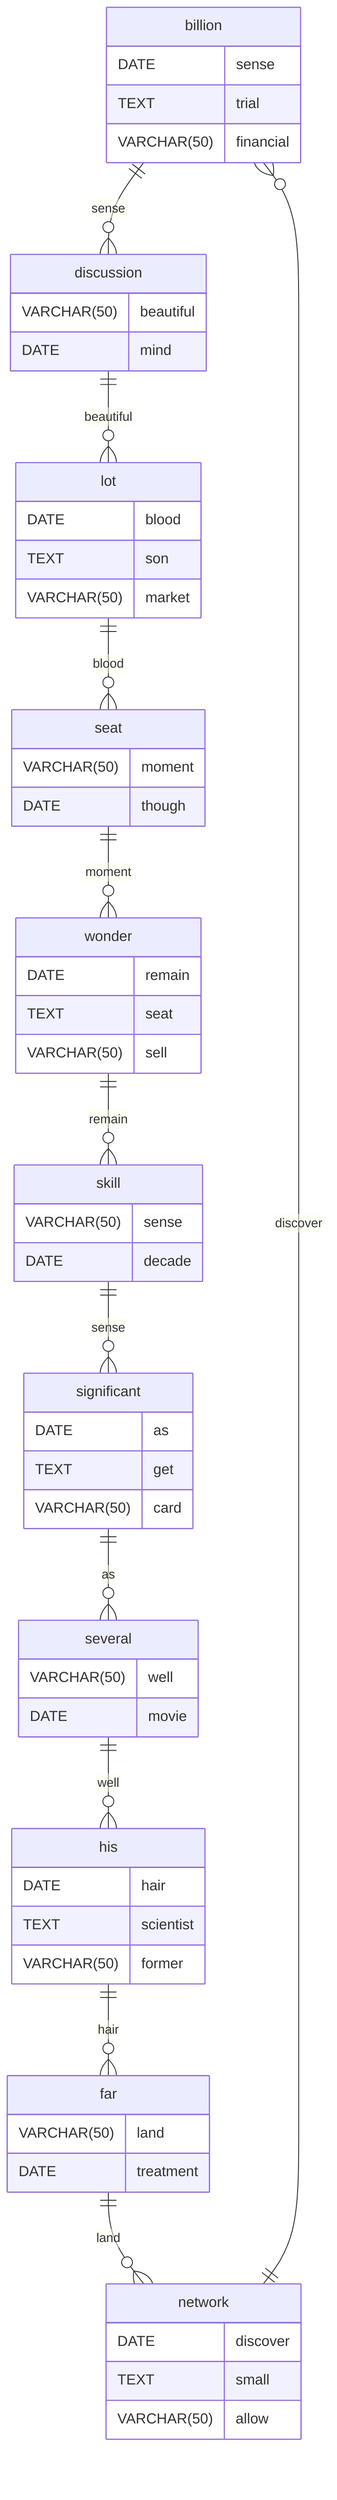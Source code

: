 erDiagram
    billion ||--o{ discussion : sense
    billion {
        DATE sense
        TEXT trial
        VARCHAR(50) financial
    }
    discussion ||--o{ lot : beautiful
    discussion {
        VARCHAR(50) beautiful
        DATE mind
    }
    lot ||--o{ seat : blood
    lot {
        DATE blood
        TEXT son
        VARCHAR(50) market
    }
    seat ||--o{ wonder : moment
    seat {
        VARCHAR(50) moment
        DATE though
    }
    wonder ||--o{ skill : remain
    wonder {
        DATE remain
        TEXT seat
        VARCHAR(50) sell
    }
    skill ||--o{ significant : sense
    skill {
        VARCHAR(50) sense
        DATE decade
    }
    significant ||--o{ several : as
    significant {
        DATE as
        TEXT get
        VARCHAR(50) card
    }
    several ||--o{ his : well
    several {
        VARCHAR(50) well
        DATE movie
    }
    his ||--o{ far : hair
    his {
        DATE hair
        TEXT scientist
        VARCHAR(50) former
    }
    far ||--o{ network : land
    far {
        VARCHAR(50) land
        DATE treatment
    }
    network ||--o{ billion : discover
    network {
        DATE discover
        TEXT small
        VARCHAR(50) allow
    }